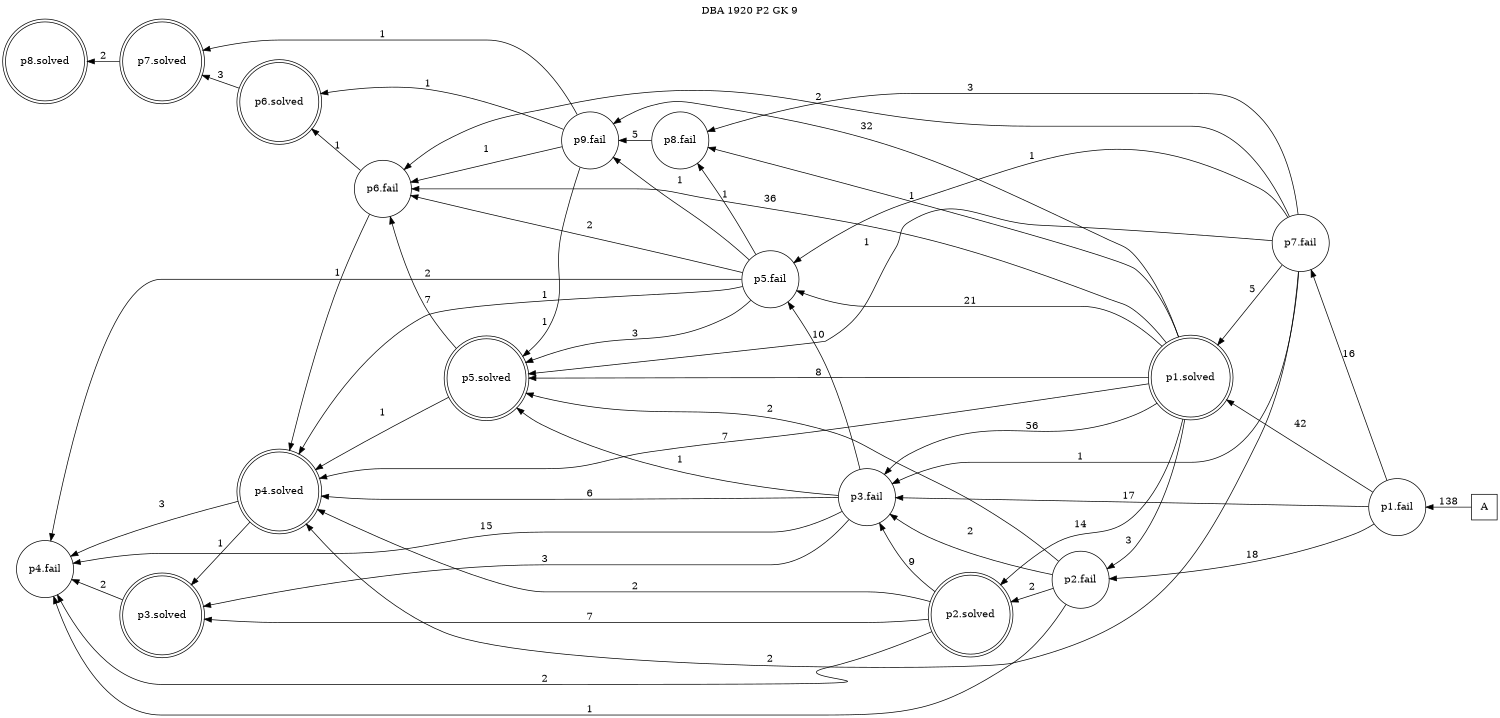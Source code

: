 digraph DBA_1920_P2_GK_9 {
labelloc="tl"
label= " DBA 1920 P2 GK 9 "
rankdir="RL";
graph [ size=" 10 , 10 !"]

"A" [shape="square" label="A"]
"p1.fail" [shape="circle" label="p1.fail"]
"p2.fail" [shape="circle" label="p2.fail"]
"p1.solved" [shape="doublecircle" label="p1.solved"]
"p2.solved" [shape="doublecircle" label="p2.solved"]
"p3.fail" [shape="circle" label="p3.fail"]
"p4.fail" [shape="circle" label="p4.fail"]
"p5.fail" [shape="circle" label="p5.fail"]
"p4.solved" [shape="doublecircle" label="p4.solved"]
"p3.solved" [shape="doublecircle" label="p3.solved"]
"p6.fail" [shape="circle" label="p6.fail"]
"p7.fail" [shape="circle" label="p7.fail"]
"p8.fail" [shape="circle" label="p8.fail"]
"p9.fail" [shape="circle" label="p9.fail"]
"p5.solved" [shape="doublecircle" label="p5.solved"]
"p6.solved" [shape="doublecircle" label="p6.solved"]
"p7.solved" [shape="doublecircle" label="p7.solved"]
"p8.solved" [shape="doublecircle" label="p8.solved"]
"A" -> "p1.fail" [ label=138]
"p1.fail" -> "p2.fail" [ label=18]
"p1.fail" -> "p1.solved" [ label=42]
"p1.fail" -> "p3.fail" [ label=17]
"p1.fail" -> "p7.fail" [ label=16]
"p2.fail" -> "p2.solved" [ label=2]
"p2.fail" -> "p3.fail" [ label=2]
"p2.fail" -> "p4.fail" [ label=1]
"p2.fail" -> "p5.solved" [ label=2]
"p1.solved" -> "p2.fail" [ label=3]
"p1.solved" -> "p2.solved" [ label=14]
"p1.solved" -> "p3.fail" [ label=56]
"p1.solved" -> "p5.fail" [ label=21]
"p1.solved" -> "p4.solved" [ label=7]
"p1.solved" -> "p6.fail" [ label=36]
"p1.solved" -> "p8.fail" [ label=1]
"p1.solved" -> "p9.fail" [ label=32]
"p1.solved" -> "p5.solved" [ label=8]
"p2.solved" -> "p3.fail" [ label=9]
"p2.solved" -> "p4.fail" [ label=2]
"p2.solved" -> "p4.solved" [ label=2]
"p2.solved" -> "p3.solved" [ label=7]
"p3.fail" -> "p4.fail" [ label=15]
"p3.fail" -> "p5.fail" [ label=10]
"p3.fail" -> "p4.solved" [ label=6]
"p3.fail" -> "p3.solved" [ label=3]
"p3.fail" -> "p5.solved" [ label=1]
"p5.fail" -> "p4.fail" [ label=2]
"p5.fail" -> "p4.solved" [ label=1]
"p5.fail" -> "p6.fail" [ label=2]
"p5.fail" -> "p8.fail" [ label=1]
"p5.fail" -> "p9.fail" [ label=1]
"p5.fail" -> "p5.solved" [ label=3]
"p4.solved" -> "p4.fail" [ label=3]
"p4.solved" -> "p3.solved" [ label=1]
"p3.solved" -> "p4.fail" [ label=2]
"p6.fail" -> "p4.solved" [ label=1]
"p6.fail" -> "p6.solved" [ label=1]
"p7.fail" -> "p1.solved" [ label=5]
"p7.fail" -> "p3.fail" [ label=1]
"p7.fail" -> "p5.fail" [ label=1]
"p7.fail" -> "p4.solved" [ label=2]
"p7.fail" -> "p6.fail" [ label=2]
"p7.fail" -> "p8.fail" [ label=3]
"p7.fail" -> "p5.solved" [ label=1]
"p8.fail" -> "p9.fail" [ label=5]
"p9.fail" -> "p6.fail" [ label=1]
"p9.fail" -> "p5.solved" [ label=1]
"p9.fail" -> "p6.solved" [ label=1]
"p9.fail" -> "p7.solved" [ label=1]
"p5.solved" -> "p4.solved" [ label=1]
"p5.solved" -> "p6.fail" [ label=7]
"p6.solved" -> "p7.solved" [ label=3]
"p7.solved" -> "p8.solved" [ label=2]
}
